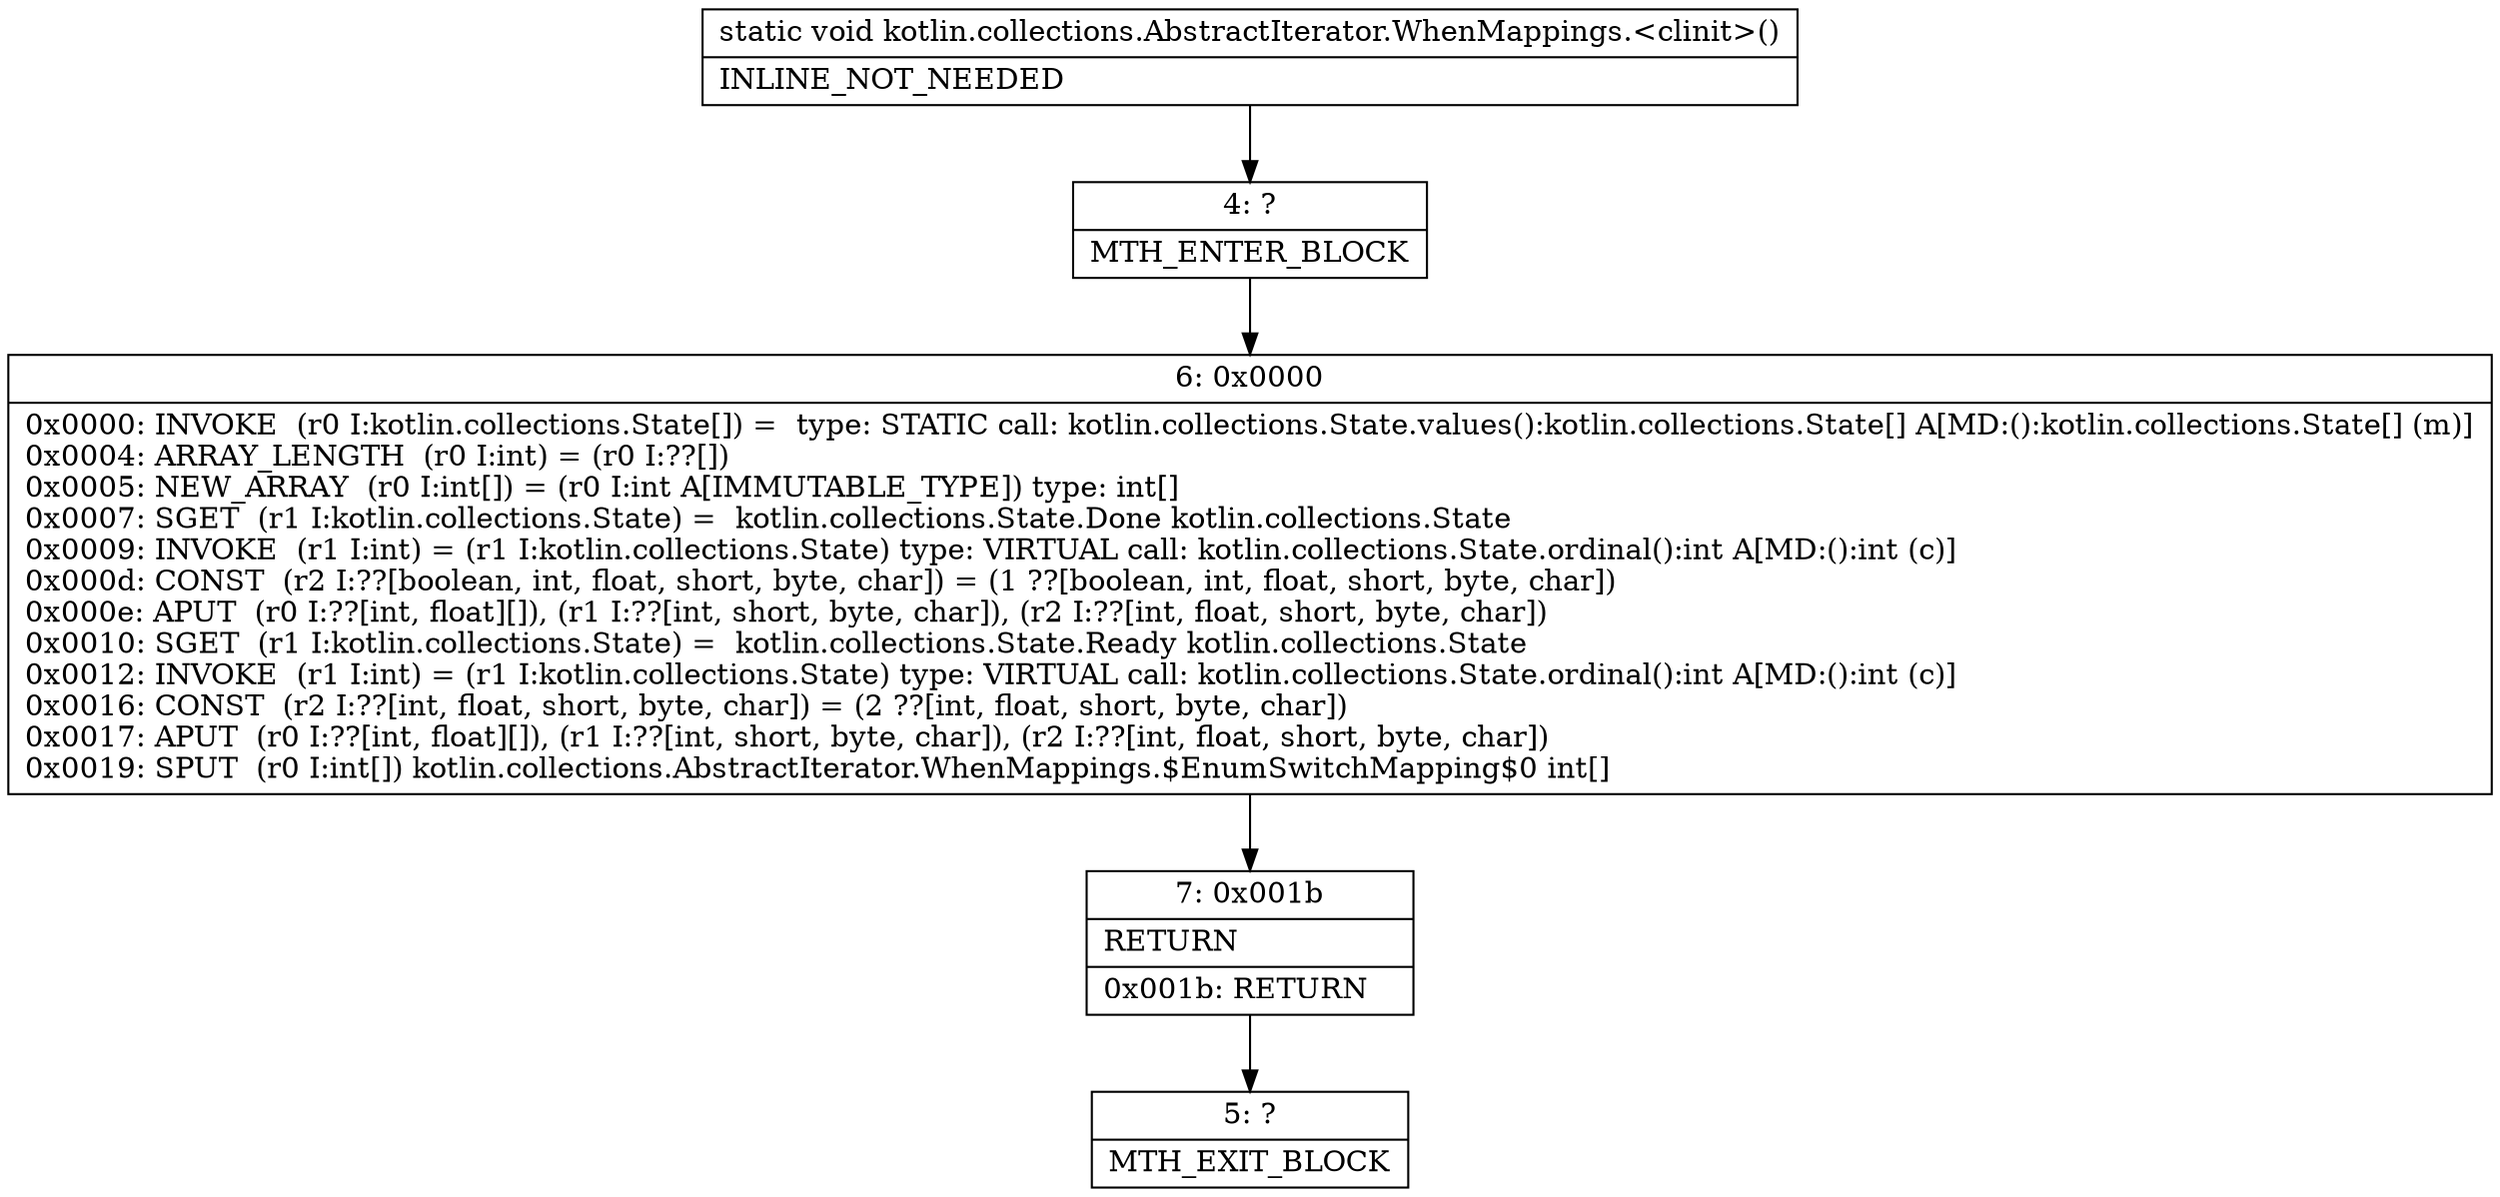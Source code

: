 digraph "CFG forkotlin.collections.AbstractIterator.WhenMappings.\<clinit\>()V" {
Node_4 [shape=record,label="{4\:\ ?|MTH_ENTER_BLOCK\l}"];
Node_6 [shape=record,label="{6\:\ 0x0000|0x0000: INVOKE  (r0 I:kotlin.collections.State[]) =  type: STATIC call: kotlin.collections.State.values():kotlin.collections.State[] A[MD:():kotlin.collections.State[] (m)]\l0x0004: ARRAY_LENGTH  (r0 I:int) = (r0 I:??[]) \l0x0005: NEW_ARRAY  (r0 I:int[]) = (r0 I:int A[IMMUTABLE_TYPE]) type: int[] \l0x0007: SGET  (r1 I:kotlin.collections.State) =  kotlin.collections.State.Done kotlin.collections.State \l0x0009: INVOKE  (r1 I:int) = (r1 I:kotlin.collections.State) type: VIRTUAL call: kotlin.collections.State.ordinal():int A[MD:():int (c)]\l0x000d: CONST  (r2 I:??[boolean, int, float, short, byte, char]) = (1 ??[boolean, int, float, short, byte, char]) \l0x000e: APUT  (r0 I:??[int, float][]), (r1 I:??[int, short, byte, char]), (r2 I:??[int, float, short, byte, char]) \l0x0010: SGET  (r1 I:kotlin.collections.State) =  kotlin.collections.State.Ready kotlin.collections.State \l0x0012: INVOKE  (r1 I:int) = (r1 I:kotlin.collections.State) type: VIRTUAL call: kotlin.collections.State.ordinal():int A[MD:():int (c)]\l0x0016: CONST  (r2 I:??[int, float, short, byte, char]) = (2 ??[int, float, short, byte, char]) \l0x0017: APUT  (r0 I:??[int, float][]), (r1 I:??[int, short, byte, char]), (r2 I:??[int, float, short, byte, char]) \l0x0019: SPUT  (r0 I:int[]) kotlin.collections.AbstractIterator.WhenMappings.$EnumSwitchMapping$0 int[] \l}"];
Node_7 [shape=record,label="{7\:\ 0x001b|RETURN\l|0x001b: RETURN   \l}"];
Node_5 [shape=record,label="{5\:\ ?|MTH_EXIT_BLOCK\l}"];
MethodNode[shape=record,label="{static void kotlin.collections.AbstractIterator.WhenMappings.\<clinit\>()  | INLINE_NOT_NEEDED\l}"];
MethodNode -> Node_4;Node_4 -> Node_6;
Node_6 -> Node_7;
Node_7 -> Node_5;
}

